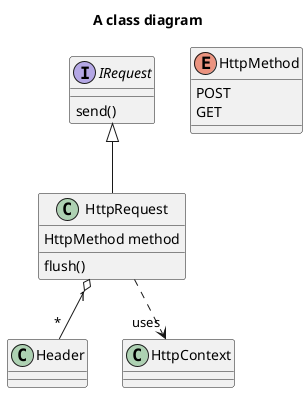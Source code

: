 @startuml
title A class diagram

IRequest <|-- HttpRequest
HttpRequest "1" o-- "*" Header
HttpRequest ..> "uses" HttpContext


interface IRequest {
  send()
}
class HttpRequest {
HttpMethod method
flush()
}

enum HttpMethod {
  POST
  GET
}
@enduml
